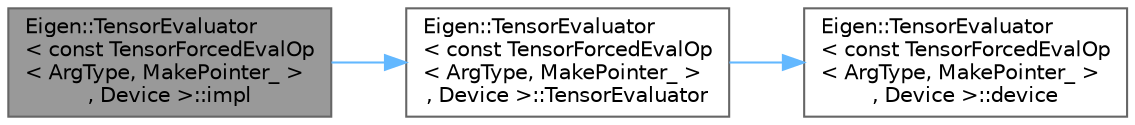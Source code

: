 digraph "Eigen::TensorEvaluator&lt; const TensorForcedEvalOp&lt; ArgType, MakePointer_ &gt;, Device &gt;::impl"
{
 // LATEX_PDF_SIZE
  bgcolor="transparent";
  edge [fontname=Helvetica,fontsize=10,labelfontname=Helvetica,labelfontsize=10];
  node [fontname=Helvetica,fontsize=10,shape=box,height=0.2,width=0.4];
  rankdir="LR";
  Node1 [id="Node000001",label="Eigen::TensorEvaluator\l\< const TensorForcedEvalOp\l\< ArgType, MakePointer_ \>\l, Device \>::impl",height=0.2,width=0.4,color="gray40", fillcolor="grey60", style="filled", fontcolor="black",tooltip="required by sycl in order to extract the sycl accessor"];
  Node1 -> Node2 [id="edge1_Node000001_Node000002",color="steelblue1",style="solid",tooltip=" "];
  Node2 [id="Node000002",label="Eigen::TensorEvaluator\l\< const TensorForcedEvalOp\l\< ArgType, MakePointer_ \>\l, Device \>::TensorEvaluator",height=0.2,width=0.4,color="grey40", fillcolor="white", style="filled",URL="$struct_eigen_1_1_tensor_evaluator_3_01const_01_tensor_forced_eval_op_3_01_arg_type_00_01_make_pointer___01_4_00_01_device_01_4.html#aad4c3dfe2a278cd7c75fa1848153d53e",tooltip="op_ is used for sycl"];
  Node2 -> Node3 [id="edge2_Node000002_Node000003",color="steelblue1",style="solid",tooltip=" "];
  Node3 [id="Node000003",label="Eigen::TensorEvaluator\l\< const TensorForcedEvalOp\l\< ArgType, MakePointer_ \>\l, Device \>::device",height=0.2,width=0.4,color="grey40", fillcolor="white", style="filled",URL="$struct_eigen_1_1_tensor_evaluator_3_01const_01_tensor_forced_eval_op_3_01_arg_type_00_01_make_pointer___01_4_00_01_device_01_4.html#a54be7d327443e0181f71f8767b5acfaa",tooltip="used by sycl in order to build the sycl buffer"];
}
